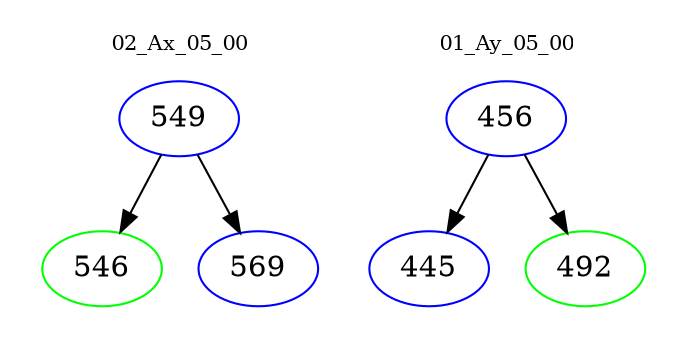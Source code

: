 digraph{
subgraph cluster_0 {
color = white
label = "02_Ax_05_00";
fontsize=10;
T0_549 [label="549", color="blue"]
T0_549 -> T0_546 [color="black"]
T0_546 [label="546", color="green"]
T0_549 -> T0_569 [color="black"]
T0_569 [label="569", color="blue"]
}
subgraph cluster_1 {
color = white
label = "01_Ay_05_00";
fontsize=10;
T1_456 [label="456", color="blue"]
T1_456 -> T1_445 [color="black"]
T1_445 [label="445", color="blue"]
T1_456 -> T1_492 [color="black"]
T1_492 [label="492", color="green"]
}
}
